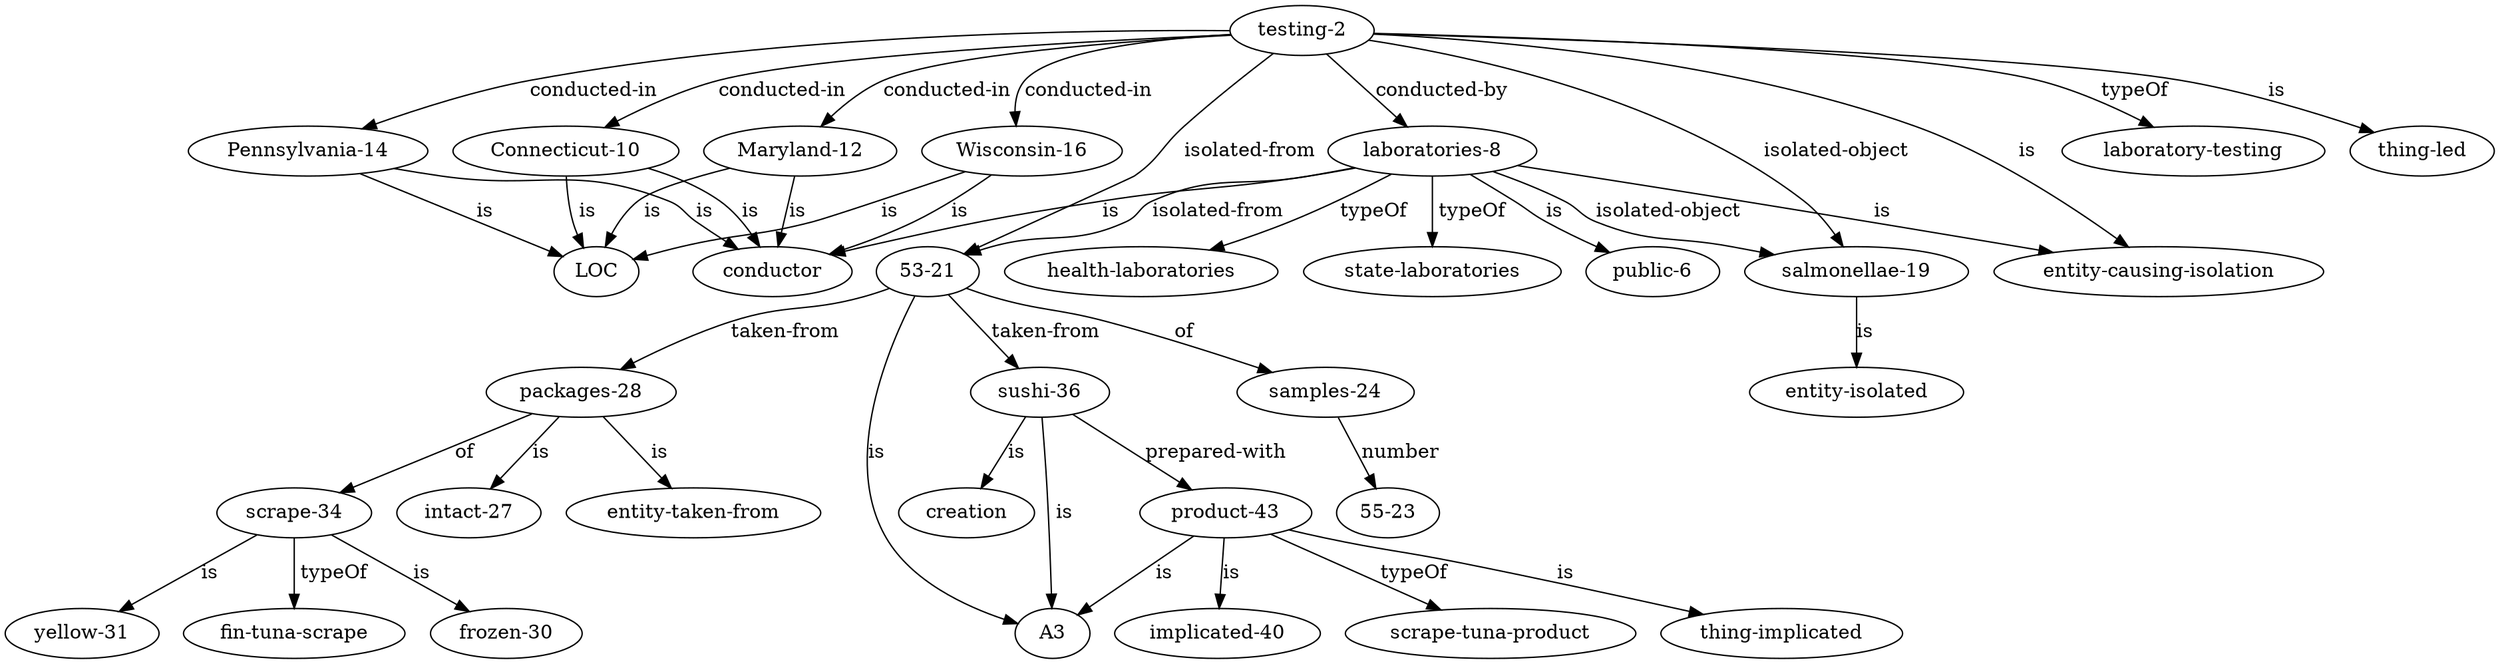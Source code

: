digraph sample {
"53-21" -> "packages-28" [ label = "taken-from" ];
"53-21" -> "A3" [ label = "is" ];
"product-43" -> "thing-implicated" [ label = "is" ];
"Wisconsin-16" -> "LOC" [ label = " is " ];
"Connecticut-10" -> "LOC" [ label = " is " ];
"salmonellae-19" -> "entity-isolated" [ label = "is" ];
"sushi-36" -> "A3" [ label = " is " ];
"Pennsylvania-14" -> "conductor" [ label = "is" ];
"laboratories-8" -> "entity-causing-isolation" [ label = " is " ];
"packages-28" -> "entity-taken-from" [ label = " is " ];
"Maryland-12" -> "conductor" [ label = "is" ];
"53-21" -> "sushi-36" [ label = "taken-from" ];
"scrape-34" -> "fin-tuna-scrape" [ label = " typeOf " ];
"testing-2" -> "laboratory-testing" [ label = " typeOf " ];
"samples-24" -> "55-23" [ label = "number" ];
"scrape-34" -> "frozen-30" [ label = "is" ];
"testing-2" -> "salmonellae-19" [ label = "isolated-object" ];
"53-21" -> "samples-24" [ label = "of" ];
"laboratories-8" -> "health-laboratories" [ label = " typeOf " ];
"packages-28" -> "scrape-34" [ label = "of" ];
"testing-2" -> "53-21" [ label = "isolated-from" ];
"laboratories-8" -> "state-laboratories" [ label = " typeOf " ];
"laboratories-8" -> "public-6" [ label = "is" ];
"testing-2" -> "thing-led" [ label = "is" ];
"testing-2" -> "Maryland-12" [ label = "conducted-in" ];
"product-43" -> "implicated-40" [ label = "is" ];
"laboratories-8" -> "conductor" [ label = "is" ];
"sushi-36" -> "product-43" [ label = "prepared-with" ];
"Connecticut-10" -> "conductor" [ label = "is" ];
"laboratories-8" -> "salmonellae-19" [ label = "isolated-object" ];
"laboratories-8" -> "53-21" [ label = "isolated-from" ];
"sushi-36" -> "creation" [ label = "is" ];
"Maryland-12" -> "LOC" [ label = " is " ];
"testing-2" -> "Pennsylvania-14" [ label = "conducted-in" ];
"Wisconsin-16" -> "conductor" [ label = "is" ];
"testing-2" -> "entity-causing-isolation" [ label = "is" ];
"scrape-34" -> "yellow-31" [ label = "is" ];
"testing-2" -> "Connecticut-10" [ label = "conducted-in" ];
"packages-28" -> "intact-27" [ label = "is" ];
"product-43" -> "A3" [ label = " is " ];
"testing-2" -> "laboratories-8" [ label = "conducted-by" ];
"Pennsylvania-14" -> "LOC" [ label = " is " ];
"testing-2" -> "Wisconsin-16" [ label = "conducted-in" ];
"product-43" -> "scrape-tuna-product" [ label = " typeOf " ];
}
